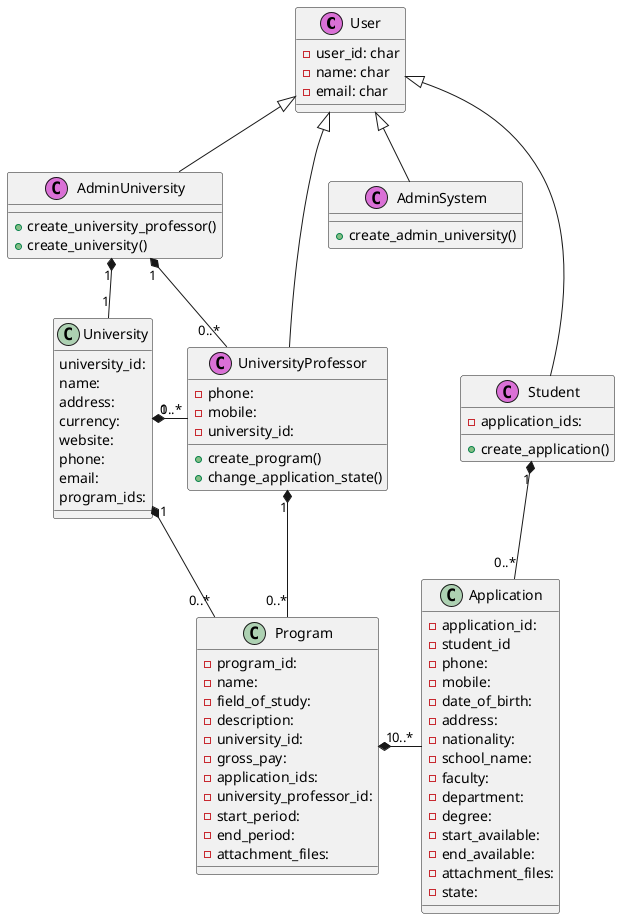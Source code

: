 @startuml "ISAP UML Class Diagram"
allow_mixing

class User << (C,orchid) >>{
	-user_id: char
	-name: char
	-email: char
}

class AdminSystem << (C,orchid) >>{
	+create_admin_university()
}

class AdminUniversity << (C,orchid) >>{
	+create_university_professor()
	+create_university()
}

class UniversityProfessor << (C,orchid) >>{
	-phone:
	-mobile:
	-university_id:
	+create_program()
	+change_application_state()
}

class "Student" << (C,orchid) >>{
	-application_ids:
	+create_application()
}

class "Application"{
	-application_id:
	-student_id
	-phone:
	-mobile:
	-date_of_birth:
	-address:
	-nationality:
	-school_name:
	-faculty:
	-department:
	-degree:
	-start_available:
	-end_available:
	-attachment_files:
	-state:
}

class "Program"{
	-program_id:
	-name:
	-field_of_study:
	-description:
	-university_id:
	-gross_pay:
	-application_ids:
	-university_professor_id:
	-start_period:
	-end_period:
	-attachment_files:
}

class "University"{
	university_id:
	name:
	address:
	currency:
	website:
	phone:
	email:
	program_ids:
}

User <|-- AdminSystem
User <|-- AdminUniversity
User <|-- UniversityProfessor
User <|-- Student

Student "1" *-- "0..*" Application
UniversityProfessor "1" *-- "0..*" Program
AdminUniversity "1" *-- "1" University
AdminUniversity "1" *- "0..*" UniversityProfessor
University "1" *- "0..*" UniversityProfessor

Program "1" *- "0..*" Application
University "1" *- "0..*" Program

@enduml
